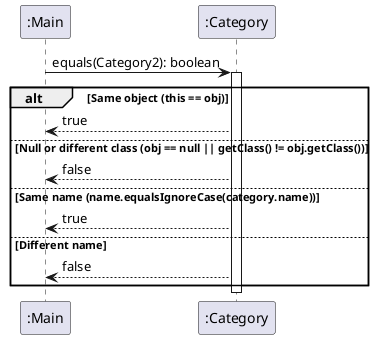 @startuml
participant ":Main" as Main
participant ":Category" as Category

Main -> Category: equals(Category2): boolean
activate Category
alt Same object (this == obj)
    Category --> Main: true
else Null or different class (obj == null || getClass() != obj.getClass())
    Category --> Main: false
else Same name (name.equalsIgnoreCase(category.name))
    Category --> Main: true
else Different name
    Category --> Main: false
end
deactivate Category
@enduml